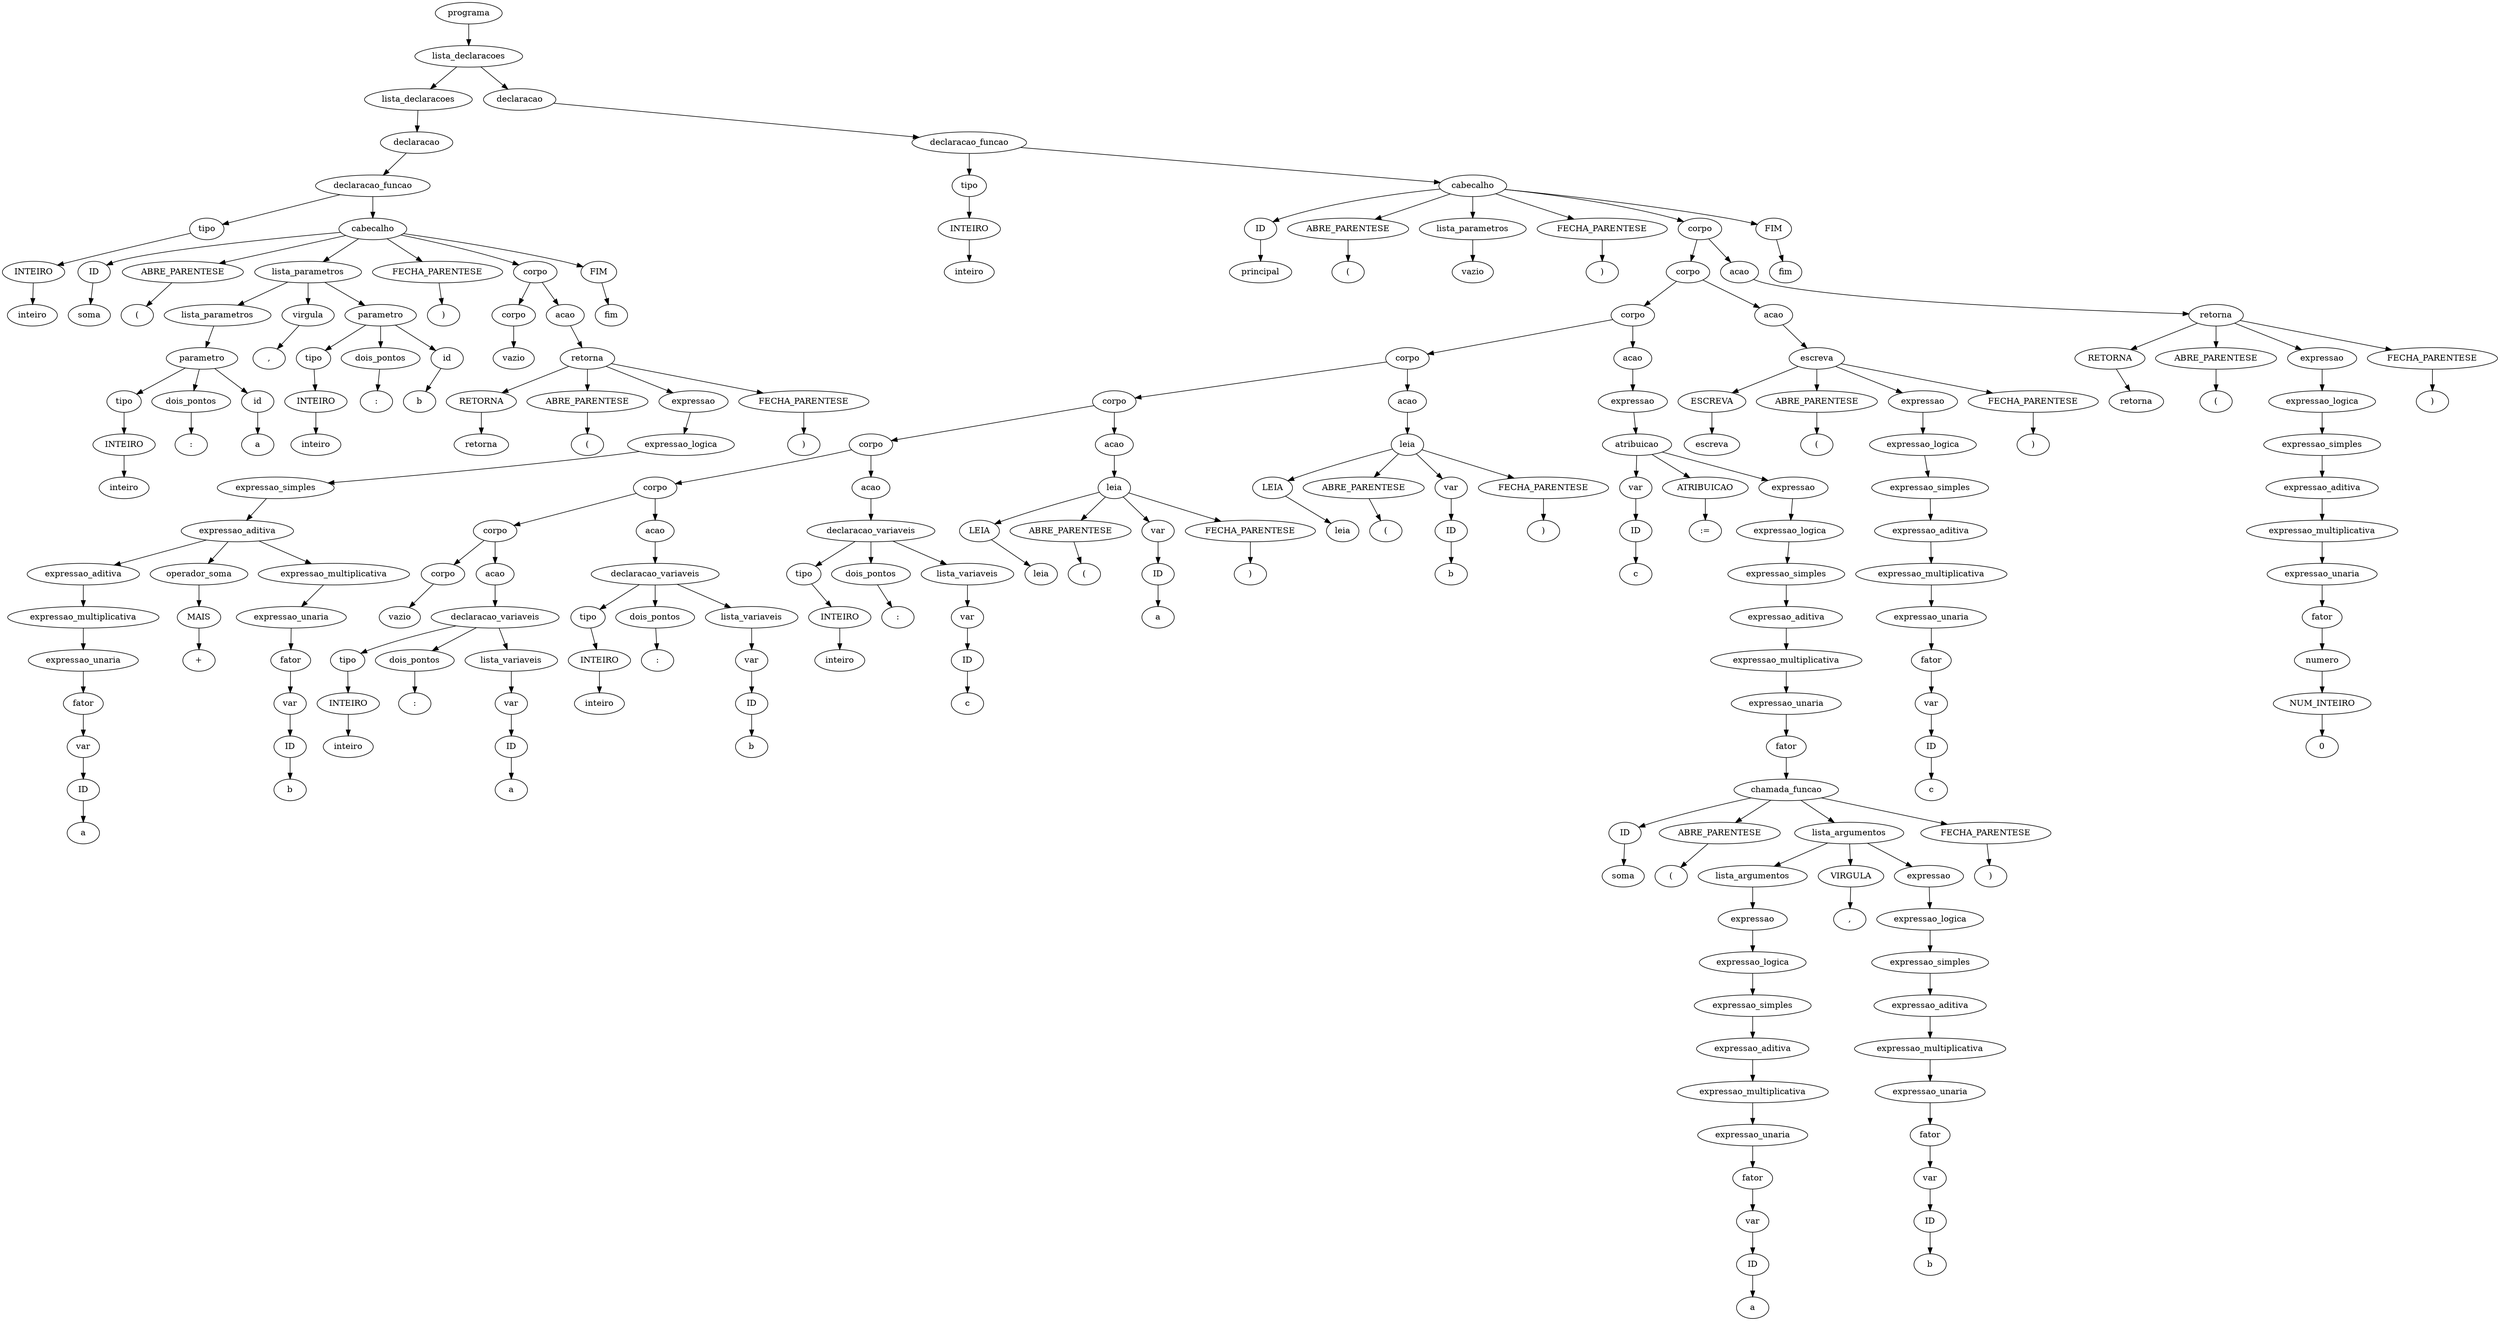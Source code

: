 digraph tree {
    "0x7efd27f62070" [label="programa"];
    "0x7efd27ef53a0" [label="lista_declaracoes"];
    "0x7efd27f16310" [label="lista_declaracoes"];
    "0x7efd2807d400" [label="declaracao"];
    "0x7efd2807d460" [label="declaracao_funcao"];
    "0x7efd27f43f40" [label="tipo"];
    "0x7efd27f43850" [label="INTEIRO"];
    "0x7efd27f16550" [label="inteiro"];
    "0x7efd27ef5430" [label="cabecalho"];
    "0x7efd27ef5eb0" [label="ID"];
    "0x7efd27ef5ee0" [label="soma"];
    "0x7efd27ef5af0" [label="ABRE_PARENTESE"];
    "0x7efd27ef5b80" [label="("];
    "0x7efd27f16370" [label="lista_parametros"];
    "0x7efd27f16520" [label="lista_parametros"];
    "0x7efd27f164f0" [label="parametro"];
    "0x7efd27ed6430" [label="tipo"];
    "0x7efd2807d430" [label="INTEIRO"];
    "0x7efd27f163d0" [label="inteiro"];
    "0x7efd27f162b0" [label="dois_pontos"];
    "0x7efd27ef5700" [label=":"];
    "0x7efd27ef5370" [label="id"];
    "0x7efd27ef5400" [label="a"];
    "0x7efd27ef53d0" [label="virgula"];
    "0x7efd27ef5460" [label=","];
    "0x7efd27f16220" [label="parametro"];
    "0x7efd27ef5490" [label="tipo"];
    "0x7efd27ef5730" [label="INTEIRO"];
    "0x7efd27ef55b0" [label="inteiro"];
    "0x7efd27f16340" [label="dois_pontos"];
    "0x7efd27ef5790" [label=":"];
    "0x7efd27ef5760" [label="id"];
    "0x7efd27ef56d0" [label="b"];
    "0x7efd27ef5bb0" [label="FECHA_PARENTESE"];
    "0x7efd27ef5f10" [label=")"];
    "0x7efd27ef5d30" [label="corpo"];
    "0x7efd27ef5670" [label="corpo"];
    "0x7efd27ef56a0" [label="vazio"];
    "0x7efd27ef5d90" [label="acao"];
    "0x7efd27ef5a60" [label="retorna"];
    "0x7efd27ef5a00" [label="RETORNA"];
    "0x7efd27ef5dc0" [label="retorna"];
    "0x7efd27ef5df0" [label="ABRE_PARENTESE"];
    "0x7efd27ef5e20" [label="("];
    "0x7efd27ef5ca0" [label="expressao"];
    "0x7efd27ef5c70" [label="expressao_logica"];
    "0x7efd27ef59d0" [label="expressao_simples"];
    "0x7efd27ef5ac0" [label="expressao_aditiva"];
    "0x7efd27ef58b0" [label="expressao_aditiva"];
    "0x7efd27ef59a0" [label="expressao_multiplicativa"];
    "0x7efd27ef5580" [label="expressao_unaria"];
    "0x7efd27ef5880" [label="fator"];
    "0x7efd27ef55e0" [label="var"];
    "0x7efd27ef5520" [label="ID"];
    "0x7efd27ef5970" [label="a"];
    "0x7efd27ef5b20" [label="operador_soma"];
    "0x7efd27ef5940" [label="MAIS"];
    "0x7efd27ef5a30" [label="+"];
    "0x7efd27ef5c40" [label="expressao_multiplicativa"];
    "0x7efd27ef5b50" [label="expressao_unaria"];
    "0x7efd27ef5a90" [label="fator"];
    "0x7efd27ef58e0" [label="var"];
    "0x7efd27ef5910" [label="ID"];
    "0x7efd27ef5c10" [label="b"];
    "0x7efd27ef5e50" [label="FECHA_PARENTESE"];
    "0x7efd27ef5e80" [label=")"];
    "0x7efd27ef5f40" [label="FIM"];
    "0x7efd27ef5f70" [label="fim"];
    "0x7efd27ef5fa0" [label="declaracao"];
    "0x7efd27ef5cd0" [label="declaracao_funcao"];
    "0x7efd27ed6460" [label="tipo"];
    "0x7efd27f43fa0" [label="INTEIRO"];
    "0x7efd27ef5640" [label="inteiro"];
    "0x7efd27e4a610" [label="cabecalho"];
    "0x7efd27e4aee0" [label="ID"];
    "0x7efd27e4a850" [label="principal"];
    "0x7efd27e4a880" [label="ABRE_PARENTESE"];
    "0x7efd27dd1100" [label="("];
    "0x7efd27ef5be0" [label="lista_parametros"];
    "0x7efd27ef5d00" [label="vazio"];
    "0x7efd27dd1130" [label="FECHA_PARENTESE"];
    "0x7efd27dd1160" [label=")"];
    "0x7efd27e4ae80" [label="corpo"];
    "0x7efd27e4a9d0" [label="corpo"];
    "0x7efd27e4a790" [label="corpo"];
    "0x7efd27efed30" [label="corpo"];
    "0x7efd27efea60" [label="corpo"];
    "0x7efd27efe880" [label="corpo"];
    "0x7efd27efe610" [label="corpo"];
    "0x7efd27efe3a0" [label="corpo"];
    "0x7efd27efe1f0" [label="corpo"];
    "0x7efd27ef57c0" [label="vazio"];
    "0x7efd27efe220" [label="acao"];
    "0x7efd27efe340" [label="declaracao_variaveis"];
    "0x7efd27efe070" [label="tipo"];
    "0x7efd27efe130" [label="INTEIRO"];
    "0x7efd27efe310" [label="inteiro"];
    "0x7efd27efe400" [label="dois_pontos"];
    "0x7efd27efe520" [label=":"];
    "0x7efd27efe370" [label="lista_variaveis"];
    "0x7efd27efe190" [label="var"];
    "0x7efd27efe0d0" [label="ID"];
    "0x7efd27efe460" [label="a"];
    "0x7efd27efe4f0" [label="acao"];
    "0x7efd27efe5b0" [label="declaracao_variaveis"];
    "0x7efd27ef5550" [label="tipo"];
    "0x7efd27efe1c0" [label="INTEIRO"];
    "0x7efd27efe550" [label="inteiro"];
    "0x7efd27efe670" [label="dois_pontos"];
    "0x7efd27efe790" [label=":"];
    "0x7efd27efe5e0" [label="lista_variaveis"];
    "0x7efd27efe430" [label="var"];
    "0x7efd27efe3d0" [label="ID"];
    "0x7efd27efe6d0" [label="b"];
    "0x7efd27efe760" [label="acao"];
    "0x7efd27efe820" [label="declaracao_variaveis"];
    "0x7efd27efe2b0" [label="tipo"];
    "0x7efd27efe250" [label="INTEIRO"];
    "0x7efd27efe7c0" [label="inteiro"];
    "0x7efd27efe8e0" [label="dois_pontos"];
    "0x7efd27efea00" [label=":"];
    "0x7efd27efe850" [label="lista_variaveis"];
    "0x7efd27efe6a0" [label="var"];
    "0x7efd27efe640" [label="ID"];
    "0x7efd27efe940" [label="c"];
    "0x7efd27efebe0" [label="acao"];
    "0x7efd27efe9a0" [label="leia"];
    "0x7efd27efea90" [label="LEIA"];
    "0x7efd27efec10" [label="leia"];
    "0x7efd27efec40" [label="ABRE_PARENTESE"];
    "0x7efd27efec70" [label="("];
    "0x7efd27efe4c0" [label="var"];
    "0x7efd27efe280" [label="ID"];
    "0x7efd27efea30" [label="a"];
    "0x7efd27efeca0" [label="FECHA_PARENTESE"];
    "0x7efd27efecd0" [label=")"];
    "0x7efd27efee20" [label="acao"];
    "0x7efd27efe9d0" [label="leia"];
    "0x7efd27efeb20" [label="LEIA"];
    "0x7efd27efee50" [label="leia"];
    "0x7efd27efee80" [label="ABRE_PARENTESE"];
    "0x7efd27efeeb0" [label="("];
    "0x7efd27efe730" [label="var"];
    "0x7efd27efe490" [label="ID"];
    "0x7efd27efed00" [label="b"];
    "0x7efd27efeee0" [label="FECHA_PARENTESE"];
    "0x7efd27efef10" [label=")"];
    "0x7efd27efe970" [label="acao"];
    "0x7efd27efedc0" [label="expressao"];
    "0x7efd27e4a640" [label="atribuicao"];
    "0x7efd27efe910" [label="var"];
    "0x7efd27efe8b0" [label="ID"];
    "0x7efd27efef40" [label="c"];
    "0x7efd27e4a580" [label="ATRIBUICAO"];
    "0x7efd27e4a760" [label=":="];
    "0x7efd27efeaf0" [label="expressao"];
    "0x7efd27e4a730" [label="expressao_logica"];
    "0x7efd27e4a5e0" [label="expressao_simples"];
    "0x7efd27efeac0" [label="expressao_aditiva"];
    "0x7efd27e4a700" [label="expressao_multiplicativa"];
    "0x7efd27efefa0" [label="expressao_unaria"];
    "0x7efd27efed60" [label="fator"];
    "0x7efd27e4a220" [label="chamada_funcao"];
    "0x7efd27e4a2b0" [label="ID"];
    "0x7efd27e4a070" [label="soma"];
    "0x7efd27e4a0a0" [label="ABRE_PARENTESE"];
    "0x7efd27e4a4c0" [label="("];
    "0x7efd27e4a490" [label="lista_argumentos"];
    "0x7efd27e4a1c0" [label="lista_argumentos"];
    "0x7efd27e4a190" [label="expressao"];
    "0x7efd27e4a160" [label="expressao_logica"];
    "0x7efd27e4a0d0" [label="expressao_simples"];
    "0x7efd27e4a040" [label="expressao_aditiva"];
    "0x7efd27e4a130" [label="expressao_multiplicativa"];
    "0x7efd27efef70" [label="expressao_unaria"];
    "0x7efd27efefd0" [label="fator"];
    "0x7efd27efedf0" [label="var"];
    "0x7efd27efed90" [label="ID"];
    "0x7efd27e4a100" [label="a"];
    "0x7efd27e4a520" [label="VIRGULA"];
    "0x7efd27e4a5b0" [label=","];
    "0x7efd27e4a460" [label="expressao"];
    "0x7efd27e4a430" [label="expressao_logica"];
    "0x7efd27e4a3a0" [label="expressao_simples"];
    "0x7efd27e4a310" [label="expressao_aditiva"];
    "0x7efd27e4a400" [label="expressao_multiplicativa"];
    "0x7efd27e4a250" [label="expressao_unaria"];
    "0x7efd27e4a2e0" [label="fator"];
    "0x7efd27e4a1f0" [label="var"];
    "0x7efd27e4a280" [label="ID"];
    "0x7efd27e4a3d0" [label="b"];
    "0x7efd27e4a550" [label="FECHA_PARENTESE"];
    "0x7efd27e4a6d0" [label=")"];
    "0x7efd27e4abb0" [label="acao"];
    "0x7efd27e4a940" [label="escreva"];
    "0x7efd27e4aa00" [label="ESCREVA"];
    "0x7efd27e4ac10" [label="escreva"];
    "0x7efd27e4ac70" [label="ABRE_PARENTESE"];
    "0x7efd27e4aca0" [label="("];
    "0x7efd27e4a910" [label="expressao"];
    "0x7efd27e4a8e0" [label="expressao_logica"];
    "0x7efd27e4a8b0" [label="expressao_simples"];
    "0x7efd27e4a820" [label="expressao_aditiva"];
    "0x7efd27efe700" [label="expressao_multiplicativa"];
    "0x7efd27e4a7c0" [label="expressao_unaria"];
    "0x7efd27e4a7f0" [label="fator"];
    "0x7efd27efebb0" [label="var"];
    "0x7efd27efeb50" [label="ID"];
    "0x7efd27efeb80" [label="c"];
    "0x7efd27e4acd0" [label="FECHA_PARENTESE"];
    "0x7efd27e4ad00" [label=")"];
    "0x7efd27e4afa0" [label="acao"];
    "0x7efd27e4ae20" [label="retorna"];
    "0x7efd27e4aeb0" [label="RETORNA"];
    "0x7efd27e4afd0" [label="retorna"];
    "0x7efd27dd1040" [label="ABRE_PARENTESE"];
    "0x7efd27dd1070" [label="("];
    "0x7efd27e4adf0" [label="expressao"];
    "0x7efd27e4adc0" [label="expressao_logica"];
    "0x7efd27e4ad90" [label="expressao_simples"];
    "0x7efd27e4aa30" [label="expressao_aditiva"];
    "0x7efd27e4ad60" [label="expressao_multiplicativa"];
    "0x7efd27e4aaf0" [label="expressao_unaria"];
    "0x7efd27e4a970" [label="fator"];
    "0x7efd27e4a4f0" [label="numero"];
    "0x7efd27e4a370" [label="NUM_INTEIRO"];
    "0x7efd27e4ad30" [label="0"];
    "0x7efd27dd10a0" [label="FECHA_PARENTESE"];
    "0x7efd27dd10d0" [label=")"];
    "0x7efd27dd1190" [label="FIM"];
    "0x7efd27dd11c0" [label="fim"];
    "0x7efd27f62070" -> "0x7efd27ef53a0";
    "0x7efd27ef53a0" -> "0x7efd27f16310";
    "0x7efd27ef53a0" -> "0x7efd27ef5fa0";
    "0x7efd27f16310" -> "0x7efd2807d400";
    "0x7efd2807d400" -> "0x7efd2807d460";
    "0x7efd2807d460" -> "0x7efd27f43f40";
    "0x7efd2807d460" -> "0x7efd27ef5430";
    "0x7efd27f43f40" -> "0x7efd27f43850";
    "0x7efd27f43850" -> "0x7efd27f16550";
    "0x7efd27ef5430" -> "0x7efd27ef5eb0";
    "0x7efd27ef5430" -> "0x7efd27ef5af0";
    "0x7efd27ef5430" -> "0x7efd27f16370";
    "0x7efd27ef5430" -> "0x7efd27ef5bb0";
    "0x7efd27ef5430" -> "0x7efd27ef5d30";
    "0x7efd27ef5430" -> "0x7efd27ef5f40";
    "0x7efd27ef5eb0" -> "0x7efd27ef5ee0";
    "0x7efd27ef5af0" -> "0x7efd27ef5b80";
    "0x7efd27f16370" -> "0x7efd27f16520";
    "0x7efd27f16370" -> "0x7efd27ef53d0";
    "0x7efd27f16370" -> "0x7efd27f16220";
    "0x7efd27f16520" -> "0x7efd27f164f0";
    "0x7efd27f164f0" -> "0x7efd27ed6430";
    "0x7efd27f164f0" -> "0x7efd27f162b0";
    "0x7efd27f164f0" -> "0x7efd27ef5370";
    "0x7efd27ed6430" -> "0x7efd2807d430";
    "0x7efd2807d430" -> "0x7efd27f163d0";
    "0x7efd27f162b0" -> "0x7efd27ef5700";
    "0x7efd27ef5370" -> "0x7efd27ef5400";
    "0x7efd27ef53d0" -> "0x7efd27ef5460";
    "0x7efd27f16220" -> "0x7efd27ef5490";
    "0x7efd27f16220" -> "0x7efd27f16340";
    "0x7efd27f16220" -> "0x7efd27ef5760";
    "0x7efd27ef5490" -> "0x7efd27ef5730";
    "0x7efd27ef5730" -> "0x7efd27ef55b0";
    "0x7efd27f16340" -> "0x7efd27ef5790";
    "0x7efd27ef5760" -> "0x7efd27ef56d0";
    "0x7efd27ef5bb0" -> "0x7efd27ef5f10";
    "0x7efd27ef5d30" -> "0x7efd27ef5670";
    "0x7efd27ef5d30" -> "0x7efd27ef5d90";
    "0x7efd27ef5670" -> "0x7efd27ef56a0";
    "0x7efd27ef5d90" -> "0x7efd27ef5a60";
    "0x7efd27ef5a60" -> "0x7efd27ef5a00";
    "0x7efd27ef5a60" -> "0x7efd27ef5df0";
    "0x7efd27ef5a60" -> "0x7efd27ef5ca0";
    "0x7efd27ef5a60" -> "0x7efd27ef5e50";
    "0x7efd27ef5a00" -> "0x7efd27ef5dc0";
    "0x7efd27ef5df0" -> "0x7efd27ef5e20";
    "0x7efd27ef5ca0" -> "0x7efd27ef5c70";
    "0x7efd27ef5c70" -> "0x7efd27ef59d0";
    "0x7efd27ef59d0" -> "0x7efd27ef5ac0";
    "0x7efd27ef5ac0" -> "0x7efd27ef58b0";
    "0x7efd27ef5ac0" -> "0x7efd27ef5b20";
    "0x7efd27ef5ac0" -> "0x7efd27ef5c40";
    "0x7efd27ef58b0" -> "0x7efd27ef59a0";
    "0x7efd27ef59a0" -> "0x7efd27ef5580";
    "0x7efd27ef5580" -> "0x7efd27ef5880";
    "0x7efd27ef5880" -> "0x7efd27ef55e0";
    "0x7efd27ef55e0" -> "0x7efd27ef5520";
    "0x7efd27ef5520" -> "0x7efd27ef5970";
    "0x7efd27ef5b20" -> "0x7efd27ef5940";
    "0x7efd27ef5940" -> "0x7efd27ef5a30";
    "0x7efd27ef5c40" -> "0x7efd27ef5b50";
    "0x7efd27ef5b50" -> "0x7efd27ef5a90";
    "0x7efd27ef5a90" -> "0x7efd27ef58e0";
    "0x7efd27ef58e0" -> "0x7efd27ef5910";
    "0x7efd27ef5910" -> "0x7efd27ef5c10";
    "0x7efd27ef5e50" -> "0x7efd27ef5e80";
    "0x7efd27ef5f40" -> "0x7efd27ef5f70";
    "0x7efd27ef5fa0" -> "0x7efd27ef5cd0";
    "0x7efd27ef5cd0" -> "0x7efd27ed6460";
    "0x7efd27ef5cd0" -> "0x7efd27e4a610";
    "0x7efd27ed6460" -> "0x7efd27f43fa0";
    "0x7efd27f43fa0" -> "0x7efd27ef5640";
    "0x7efd27e4a610" -> "0x7efd27e4aee0";
    "0x7efd27e4a610" -> "0x7efd27e4a880";
    "0x7efd27e4a610" -> "0x7efd27ef5be0";
    "0x7efd27e4a610" -> "0x7efd27dd1130";
    "0x7efd27e4a610" -> "0x7efd27e4ae80";
    "0x7efd27e4a610" -> "0x7efd27dd1190";
    "0x7efd27e4aee0" -> "0x7efd27e4a850";
    "0x7efd27e4a880" -> "0x7efd27dd1100";
    "0x7efd27ef5be0" -> "0x7efd27ef5d00";
    "0x7efd27dd1130" -> "0x7efd27dd1160";
    "0x7efd27e4ae80" -> "0x7efd27e4a9d0";
    "0x7efd27e4ae80" -> "0x7efd27e4afa0";
    "0x7efd27e4a9d0" -> "0x7efd27e4a790";
    "0x7efd27e4a9d0" -> "0x7efd27e4abb0";
    "0x7efd27e4a790" -> "0x7efd27efed30";
    "0x7efd27e4a790" -> "0x7efd27efe970";
    "0x7efd27efed30" -> "0x7efd27efea60";
    "0x7efd27efed30" -> "0x7efd27efee20";
    "0x7efd27efea60" -> "0x7efd27efe880";
    "0x7efd27efea60" -> "0x7efd27efebe0";
    "0x7efd27efe880" -> "0x7efd27efe610";
    "0x7efd27efe880" -> "0x7efd27efe760";
    "0x7efd27efe610" -> "0x7efd27efe3a0";
    "0x7efd27efe610" -> "0x7efd27efe4f0";
    "0x7efd27efe3a0" -> "0x7efd27efe1f0";
    "0x7efd27efe3a0" -> "0x7efd27efe220";
    "0x7efd27efe1f0" -> "0x7efd27ef57c0";
    "0x7efd27efe220" -> "0x7efd27efe340";
    "0x7efd27efe340" -> "0x7efd27efe070";
    "0x7efd27efe340" -> "0x7efd27efe400";
    "0x7efd27efe340" -> "0x7efd27efe370";
    "0x7efd27efe070" -> "0x7efd27efe130";
    "0x7efd27efe130" -> "0x7efd27efe310";
    "0x7efd27efe400" -> "0x7efd27efe520";
    "0x7efd27efe370" -> "0x7efd27efe190";
    "0x7efd27efe190" -> "0x7efd27efe0d0";
    "0x7efd27efe0d0" -> "0x7efd27efe460";
    "0x7efd27efe4f0" -> "0x7efd27efe5b0";
    "0x7efd27efe5b0" -> "0x7efd27ef5550";
    "0x7efd27efe5b0" -> "0x7efd27efe670";
    "0x7efd27efe5b0" -> "0x7efd27efe5e0";
    "0x7efd27ef5550" -> "0x7efd27efe1c0";
    "0x7efd27efe1c0" -> "0x7efd27efe550";
    "0x7efd27efe670" -> "0x7efd27efe790";
    "0x7efd27efe5e0" -> "0x7efd27efe430";
    "0x7efd27efe430" -> "0x7efd27efe3d0";
    "0x7efd27efe3d0" -> "0x7efd27efe6d0";
    "0x7efd27efe760" -> "0x7efd27efe820";
    "0x7efd27efe820" -> "0x7efd27efe2b0";
    "0x7efd27efe820" -> "0x7efd27efe8e0";
    "0x7efd27efe820" -> "0x7efd27efe850";
    "0x7efd27efe2b0" -> "0x7efd27efe250";
    "0x7efd27efe250" -> "0x7efd27efe7c0";
    "0x7efd27efe8e0" -> "0x7efd27efea00";
    "0x7efd27efe850" -> "0x7efd27efe6a0";
    "0x7efd27efe6a0" -> "0x7efd27efe640";
    "0x7efd27efe640" -> "0x7efd27efe940";
    "0x7efd27efebe0" -> "0x7efd27efe9a0";
    "0x7efd27efe9a0" -> "0x7efd27efea90";
    "0x7efd27efe9a0" -> "0x7efd27efec40";
    "0x7efd27efe9a0" -> "0x7efd27efe4c0";
    "0x7efd27efe9a0" -> "0x7efd27efeca0";
    "0x7efd27efea90" -> "0x7efd27efec10";
    "0x7efd27efec40" -> "0x7efd27efec70";
    "0x7efd27efe4c0" -> "0x7efd27efe280";
    "0x7efd27efe280" -> "0x7efd27efea30";
    "0x7efd27efeca0" -> "0x7efd27efecd0";
    "0x7efd27efee20" -> "0x7efd27efe9d0";
    "0x7efd27efe9d0" -> "0x7efd27efeb20";
    "0x7efd27efe9d0" -> "0x7efd27efee80";
    "0x7efd27efe9d0" -> "0x7efd27efe730";
    "0x7efd27efe9d0" -> "0x7efd27efeee0";
    "0x7efd27efeb20" -> "0x7efd27efee50";
    "0x7efd27efee80" -> "0x7efd27efeeb0";
    "0x7efd27efe730" -> "0x7efd27efe490";
    "0x7efd27efe490" -> "0x7efd27efed00";
    "0x7efd27efeee0" -> "0x7efd27efef10";
    "0x7efd27efe970" -> "0x7efd27efedc0";
    "0x7efd27efedc0" -> "0x7efd27e4a640";
    "0x7efd27e4a640" -> "0x7efd27efe910";
    "0x7efd27e4a640" -> "0x7efd27e4a580";
    "0x7efd27e4a640" -> "0x7efd27efeaf0";
    "0x7efd27efe910" -> "0x7efd27efe8b0";
    "0x7efd27efe8b0" -> "0x7efd27efef40";
    "0x7efd27e4a580" -> "0x7efd27e4a760";
    "0x7efd27efeaf0" -> "0x7efd27e4a730";
    "0x7efd27e4a730" -> "0x7efd27e4a5e0";
    "0x7efd27e4a5e0" -> "0x7efd27efeac0";
    "0x7efd27efeac0" -> "0x7efd27e4a700";
    "0x7efd27e4a700" -> "0x7efd27efefa0";
    "0x7efd27efefa0" -> "0x7efd27efed60";
    "0x7efd27efed60" -> "0x7efd27e4a220";
    "0x7efd27e4a220" -> "0x7efd27e4a2b0";
    "0x7efd27e4a220" -> "0x7efd27e4a0a0";
    "0x7efd27e4a220" -> "0x7efd27e4a490";
    "0x7efd27e4a220" -> "0x7efd27e4a550";
    "0x7efd27e4a2b0" -> "0x7efd27e4a070";
    "0x7efd27e4a0a0" -> "0x7efd27e4a4c0";
    "0x7efd27e4a490" -> "0x7efd27e4a1c0";
    "0x7efd27e4a490" -> "0x7efd27e4a520";
    "0x7efd27e4a490" -> "0x7efd27e4a460";
    "0x7efd27e4a1c0" -> "0x7efd27e4a190";
    "0x7efd27e4a190" -> "0x7efd27e4a160";
    "0x7efd27e4a160" -> "0x7efd27e4a0d0";
    "0x7efd27e4a0d0" -> "0x7efd27e4a040";
    "0x7efd27e4a040" -> "0x7efd27e4a130";
    "0x7efd27e4a130" -> "0x7efd27efef70";
    "0x7efd27efef70" -> "0x7efd27efefd0";
    "0x7efd27efefd0" -> "0x7efd27efedf0";
    "0x7efd27efedf0" -> "0x7efd27efed90";
    "0x7efd27efed90" -> "0x7efd27e4a100";
    "0x7efd27e4a520" -> "0x7efd27e4a5b0";
    "0x7efd27e4a460" -> "0x7efd27e4a430";
    "0x7efd27e4a430" -> "0x7efd27e4a3a0";
    "0x7efd27e4a3a0" -> "0x7efd27e4a310";
    "0x7efd27e4a310" -> "0x7efd27e4a400";
    "0x7efd27e4a400" -> "0x7efd27e4a250";
    "0x7efd27e4a250" -> "0x7efd27e4a2e0";
    "0x7efd27e4a2e0" -> "0x7efd27e4a1f0";
    "0x7efd27e4a1f0" -> "0x7efd27e4a280";
    "0x7efd27e4a280" -> "0x7efd27e4a3d0";
    "0x7efd27e4a550" -> "0x7efd27e4a6d0";
    "0x7efd27e4abb0" -> "0x7efd27e4a940";
    "0x7efd27e4a940" -> "0x7efd27e4aa00";
    "0x7efd27e4a940" -> "0x7efd27e4ac70";
    "0x7efd27e4a940" -> "0x7efd27e4a910";
    "0x7efd27e4a940" -> "0x7efd27e4acd0";
    "0x7efd27e4aa00" -> "0x7efd27e4ac10";
    "0x7efd27e4ac70" -> "0x7efd27e4aca0";
    "0x7efd27e4a910" -> "0x7efd27e4a8e0";
    "0x7efd27e4a8e0" -> "0x7efd27e4a8b0";
    "0x7efd27e4a8b0" -> "0x7efd27e4a820";
    "0x7efd27e4a820" -> "0x7efd27efe700";
    "0x7efd27efe700" -> "0x7efd27e4a7c0";
    "0x7efd27e4a7c0" -> "0x7efd27e4a7f0";
    "0x7efd27e4a7f0" -> "0x7efd27efebb0";
    "0x7efd27efebb0" -> "0x7efd27efeb50";
    "0x7efd27efeb50" -> "0x7efd27efeb80";
    "0x7efd27e4acd0" -> "0x7efd27e4ad00";
    "0x7efd27e4afa0" -> "0x7efd27e4ae20";
    "0x7efd27e4ae20" -> "0x7efd27e4aeb0";
    "0x7efd27e4ae20" -> "0x7efd27dd1040";
    "0x7efd27e4ae20" -> "0x7efd27e4adf0";
    "0x7efd27e4ae20" -> "0x7efd27dd10a0";
    "0x7efd27e4aeb0" -> "0x7efd27e4afd0";
    "0x7efd27dd1040" -> "0x7efd27dd1070";
    "0x7efd27e4adf0" -> "0x7efd27e4adc0";
    "0x7efd27e4adc0" -> "0x7efd27e4ad90";
    "0x7efd27e4ad90" -> "0x7efd27e4aa30";
    "0x7efd27e4aa30" -> "0x7efd27e4ad60";
    "0x7efd27e4ad60" -> "0x7efd27e4aaf0";
    "0x7efd27e4aaf0" -> "0x7efd27e4a970";
    "0x7efd27e4a970" -> "0x7efd27e4a4f0";
    "0x7efd27e4a4f0" -> "0x7efd27e4a370";
    "0x7efd27e4a370" -> "0x7efd27e4ad30";
    "0x7efd27dd10a0" -> "0x7efd27dd10d0";
    "0x7efd27dd1190" -> "0x7efd27dd11c0";
}
